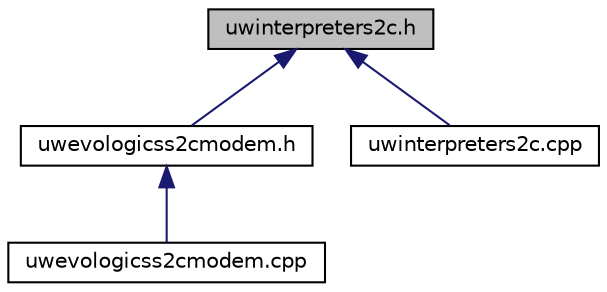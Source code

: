 digraph "uwinterpreters2c.h"
{
 // LATEX_PDF_SIZE
  edge [fontname="Helvetica",fontsize="10",labelfontname="Helvetica",labelfontsize="10"];
  node [fontname="Helvetica",fontsize="10",shape=record];
  Node1 [label="uwinterpreters2c.h",height=0.2,width=0.4,color="black", fillcolor="grey75", style="filled", fontcolor="black",tooltip="Header of the interepreter class: this class is used ot translate form DESERT software to/from EvoLog..."];
  Node1 -> Node2 [dir="back",color="midnightblue",fontsize="10",style="solid",fontname="Helvetica"];
  Node2 [label="uwevologicss2cmodem.h",height=0.2,width=0.4,color="black", fillcolor="white", style="filled",URL="$uwevologicss2cmodem_8h.html",tooltip="Header of the main class that implements the drivers to manage the EvoLogics S2C line of devices...."];
  Node2 -> Node3 [dir="back",color="midnightblue",fontsize="10",style="solid",fontname="Helvetica"];
  Node3 [label="uwevologicss2cmodem.cpp",height=0.2,width=0.4,color="black", fillcolor="white", style="filled",URL="$uwevologicss2cmodem_8cpp.html",tooltip=" "];
  Node1 -> Node4 [dir="back",color="midnightblue",fontsize="10",style="solid",fontname="Helvetica"];
  Node4 [label="uwinterpreters2c.cpp",height=0.2,width=0.4,color="black", fillcolor="white", style="filled",URL="$uwinterpreters2c_8cpp.html",tooltip=" "];
}
